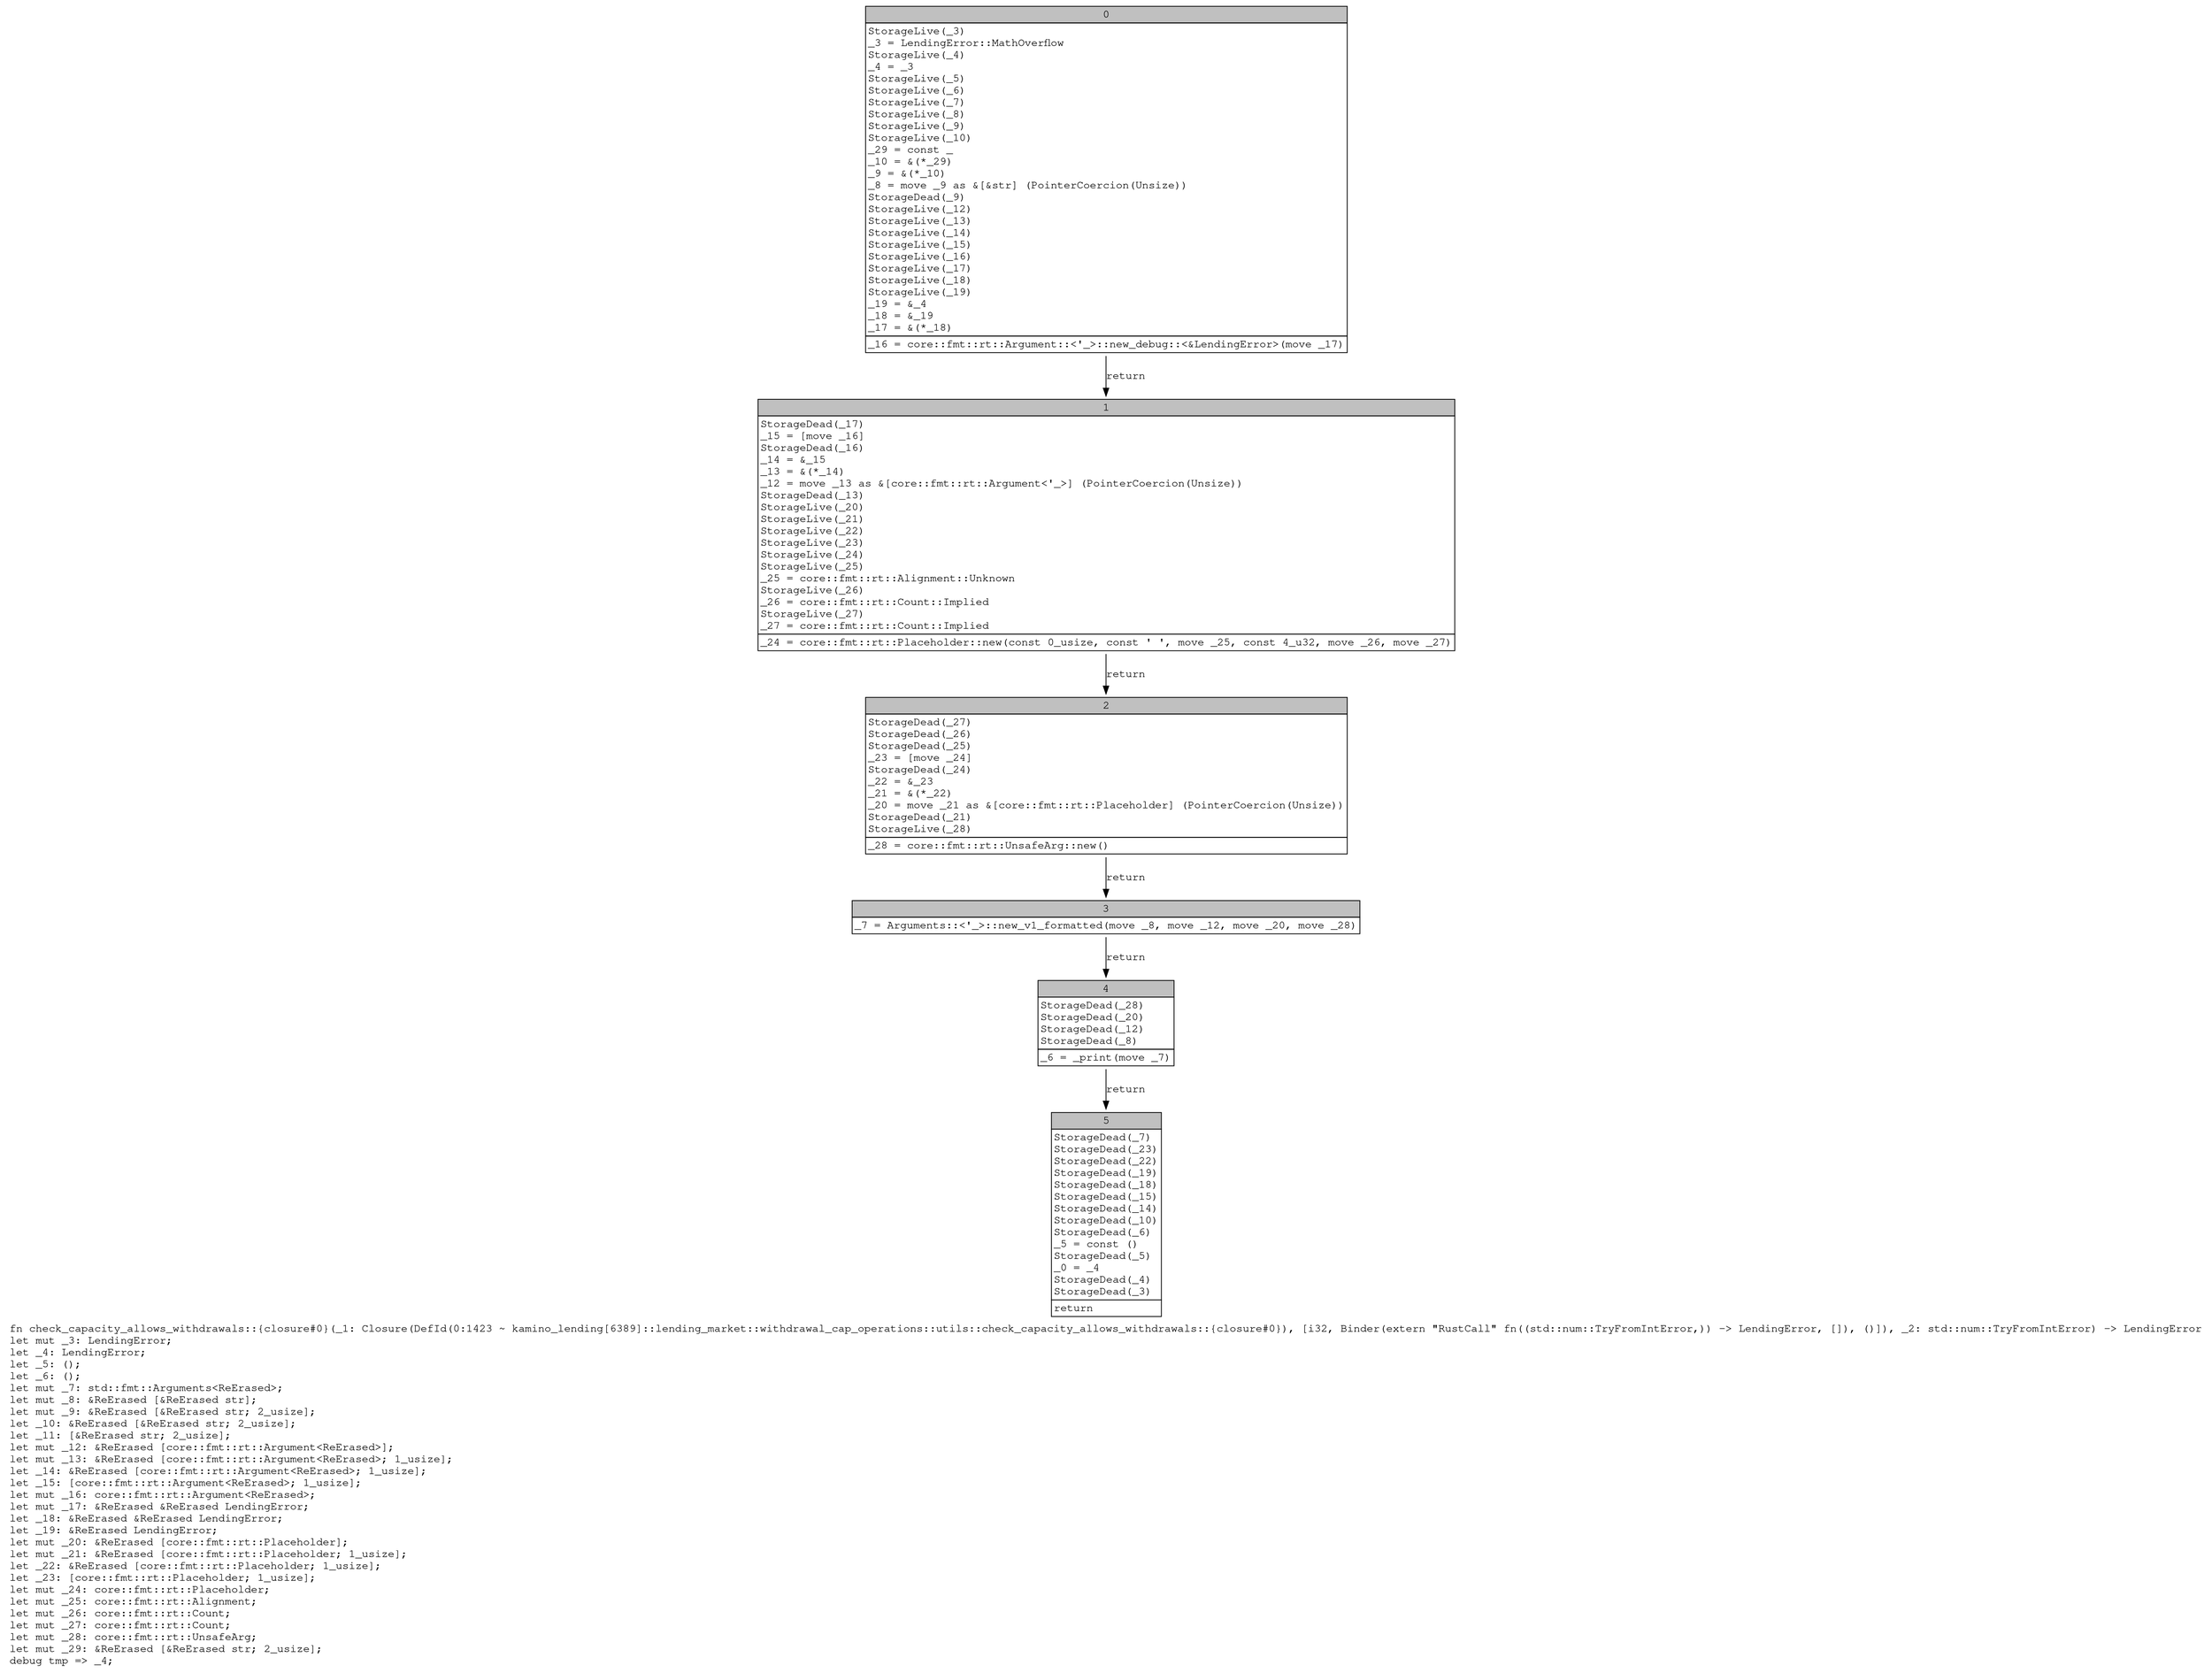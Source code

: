 digraph Mir_0_1423 {
    graph [fontname="Courier, monospace"];
    node [fontname="Courier, monospace"];
    edge [fontname="Courier, monospace"];
    label=<fn check_capacity_allows_withdrawals::{closure#0}(_1: Closure(DefId(0:1423 ~ kamino_lending[6389]::lending_market::withdrawal_cap_operations::utils::check_capacity_allows_withdrawals::{closure#0}), [i32, Binder(extern &quot;RustCall&quot; fn((std::num::TryFromIntError,)) -&gt; LendingError, []), ()]), _2: std::num::TryFromIntError) -&gt; LendingError<br align="left"/>let mut _3: LendingError;<br align="left"/>let _4: LendingError;<br align="left"/>let _5: ();<br align="left"/>let _6: ();<br align="left"/>let mut _7: std::fmt::Arguments&lt;ReErased&gt;;<br align="left"/>let mut _8: &amp;ReErased [&amp;ReErased str];<br align="left"/>let mut _9: &amp;ReErased [&amp;ReErased str; 2_usize];<br align="left"/>let _10: &amp;ReErased [&amp;ReErased str; 2_usize];<br align="left"/>let _11: [&amp;ReErased str; 2_usize];<br align="left"/>let mut _12: &amp;ReErased [core::fmt::rt::Argument&lt;ReErased&gt;];<br align="left"/>let mut _13: &amp;ReErased [core::fmt::rt::Argument&lt;ReErased&gt;; 1_usize];<br align="left"/>let _14: &amp;ReErased [core::fmt::rt::Argument&lt;ReErased&gt;; 1_usize];<br align="left"/>let _15: [core::fmt::rt::Argument&lt;ReErased&gt;; 1_usize];<br align="left"/>let mut _16: core::fmt::rt::Argument&lt;ReErased&gt;;<br align="left"/>let mut _17: &amp;ReErased &amp;ReErased LendingError;<br align="left"/>let _18: &amp;ReErased &amp;ReErased LendingError;<br align="left"/>let _19: &amp;ReErased LendingError;<br align="left"/>let mut _20: &amp;ReErased [core::fmt::rt::Placeholder];<br align="left"/>let mut _21: &amp;ReErased [core::fmt::rt::Placeholder; 1_usize];<br align="left"/>let _22: &amp;ReErased [core::fmt::rt::Placeholder; 1_usize];<br align="left"/>let _23: [core::fmt::rt::Placeholder; 1_usize];<br align="left"/>let mut _24: core::fmt::rt::Placeholder;<br align="left"/>let mut _25: core::fmt::rt::Alignment;<br align="left"/>let mut _26: core::fmt::rt::Count;<br align="left"/>let mut _27: core::fmt::rt::Count;<br align="left"/>let mut _28: core::fmt::rt::UnsafeArg;<br align="left"/>let mut _29: &amp;ReErased [&amp;ReErased str; 2_usize];<br align="left"/>debug tmp =&gt; _4;<br align="left"/>>;
    bb0__0_1423 [shape="none", label=<<table border="0" cellborder="1" cellspacing="0"><tr><td bgcolor="gray" align="center" colspan="1">0</td></tr><tr><td align="left" balign="left">StorageLive(_3)<br/>_3 = LendingError::MathOverflow<br/>StorageLive(_4)<br/>_4 = _3<br/>StorageLive(_5)<br/>StorageLive(_6)<br/>StorageLive(_7)<br/>StorageLive(_8)<br/>StorageLive(_9)<br/>StorageLive(_10)<br/>_29 = const _<br/>_10 = &amp;(*_29)<br/>_9 = &amp;(*_10)<br/>_8 = move _9 as &amp;[&amp;str] (PointerCoercion(Unsize))<br/>StorageDead(_9)<br/>StorageLive(_12)<br/>StorageLive(_13)<br/>StorageLive(_14)<br/>StorageLive(_15)<br/>StorageLive(_16)<br/>StorageLive(_17)<br/>StorageLive(_18)<br/>StorageLive(_19)<br/>_19 = &amp;_4<br/>_18 = &amp;_19<br/>_17 = &amp;(*_18)<br/></td></tr><tr><td align="left">_16 = core::fmt::rt::Argument::&lt;'_&gt;::new_debug::&lt;&amp;LendingError&gt;(move _17)</td></tr></table>>];
    bb1__0_1423 [shape="none", label=<<table border="0" cellborder="1" cellspacing="0"><tr><td bgcolor="gray" align="center" colspan="1">1</td></tr><tr><td align="left" balign="left">StorageDead(_17)<br/>_15 = [move _16]<br/>StorageDead(_16)<br/>_14 = &amp;_15<br/>_13 = &amp;(*_14)<br/>_12 = move _13 as &amp;[core::fmt::rt::Argument&lt;'_&gt;] (PointerCoercion(Unsize))<br/>StorageDead(_13)<br/>StorageLive(_20)<br/>StorageLive(_21)<br/>StorageLive(_22)<br/>StorageLive(_23)<br/>StorageLive(_24)<br/>StorageLive(_25)<br/>_25 = core::fmt::rt::Alignment::Unknown<br/>StorageLive(_26)<br/>_26 = core::fmt::rt::Count::Implied<br/>StorageLive(_27)<br/>_27 = core::fmt::rt::Count::Implied<br/></td></tr><tr><td align="left">_24 = core::fmt::rt::Placeholder::new(const 0_usize, const ' ', move _25, const 4_u32, move _26, move _27)</td></tr></table>>];
    bb2__0_1423 [shape="none", label=<<table border="0" cellborder="1" cellspacing="0"><tr><td bgcolor="gray" align="center" colspan="1">2</td></tr><tr><td align="left" balign="left">StorageDead(_27)<br/>StorageDead(_26)<br/>StorageDead(_25)<br/>_23 = [move _24]<br/>StorageDead(_24)<br/>_22 = &amp;_23<br/>_21 = &amp;(*_22)<br/>_20 = move _21 as &amp;[core::fmt::rt::Placeholder] (PointerCoercion(Unsize))<br/>StorageDead(_21)<br/>StorageLive(_28)<br/></td></tr><tr><td align="left">_28 = core::fmt::rt::UnsafeArg::new()</td></tr></table>>];
    bb3__0_1423 [shape="none", label=<<table border="0" cellborder="1" cellspacing="0"><tr><td bgcolor="gray" align="center" colspan="1">3</td></tr><tr><td align="left">_7 = Arguments::&lt;'_&gt;::new_v1_formatted(move _8, move _12, move _20, move _28)</td></tr></table>>];
    bb4__0_1423 [shape="none", label=<<table border="0" cellborder="1" cellspacing="0"><tr><td bgcolor="gray" align="center" colspan="1">4</td></tr><tr><td align="left" balign="left">StorageDead(_28)<br/>StorageDead(_20)<br/>StorageDead(_12)<br/>StorageDead(_8)<br/></td></tr><tr><td align="left">_6 = _print(move _7)</td></tr></table>>];
    bb5__0_1423 [shape="none", label=<<table border="0" cellborder="1" cellspacing="0"><tr><td bgcolor="gray" align="center" colspan="1">5</td></tr><tr><td align="left" balign="left">StorageDead(_7)<br/>StorageDead(_23)<br/>StorageDead(_22)<br/>StorageDead(_19)<br/>StorageDead(_18)<br/>StorageDead(_15)<br/>StorageDead(_14)<br/>StorageDead(_10)<br/>StorageDead(_6)<br/>_5 = const ()<br/>StorageDead(_5)<br/>_0 = _4<br/>StorageDead(_4)<br/>StorageDead(_3)<br/></td></tr><tr><td align="left">return</td></tr></table>>];
    bb0__0_1423 -> bb1__0_1423 [label="return"];
    bb1__0_1423 -> bb2__0_1423 [label="return"];
    bb2__0_1423 -> bb3__0_1423 [label="return"];
    bb3__0_1423 -> bb4__0_1423 [label="return"];
    bb4__0_1423 -> bb5__0_1423 [label="return"];
}
